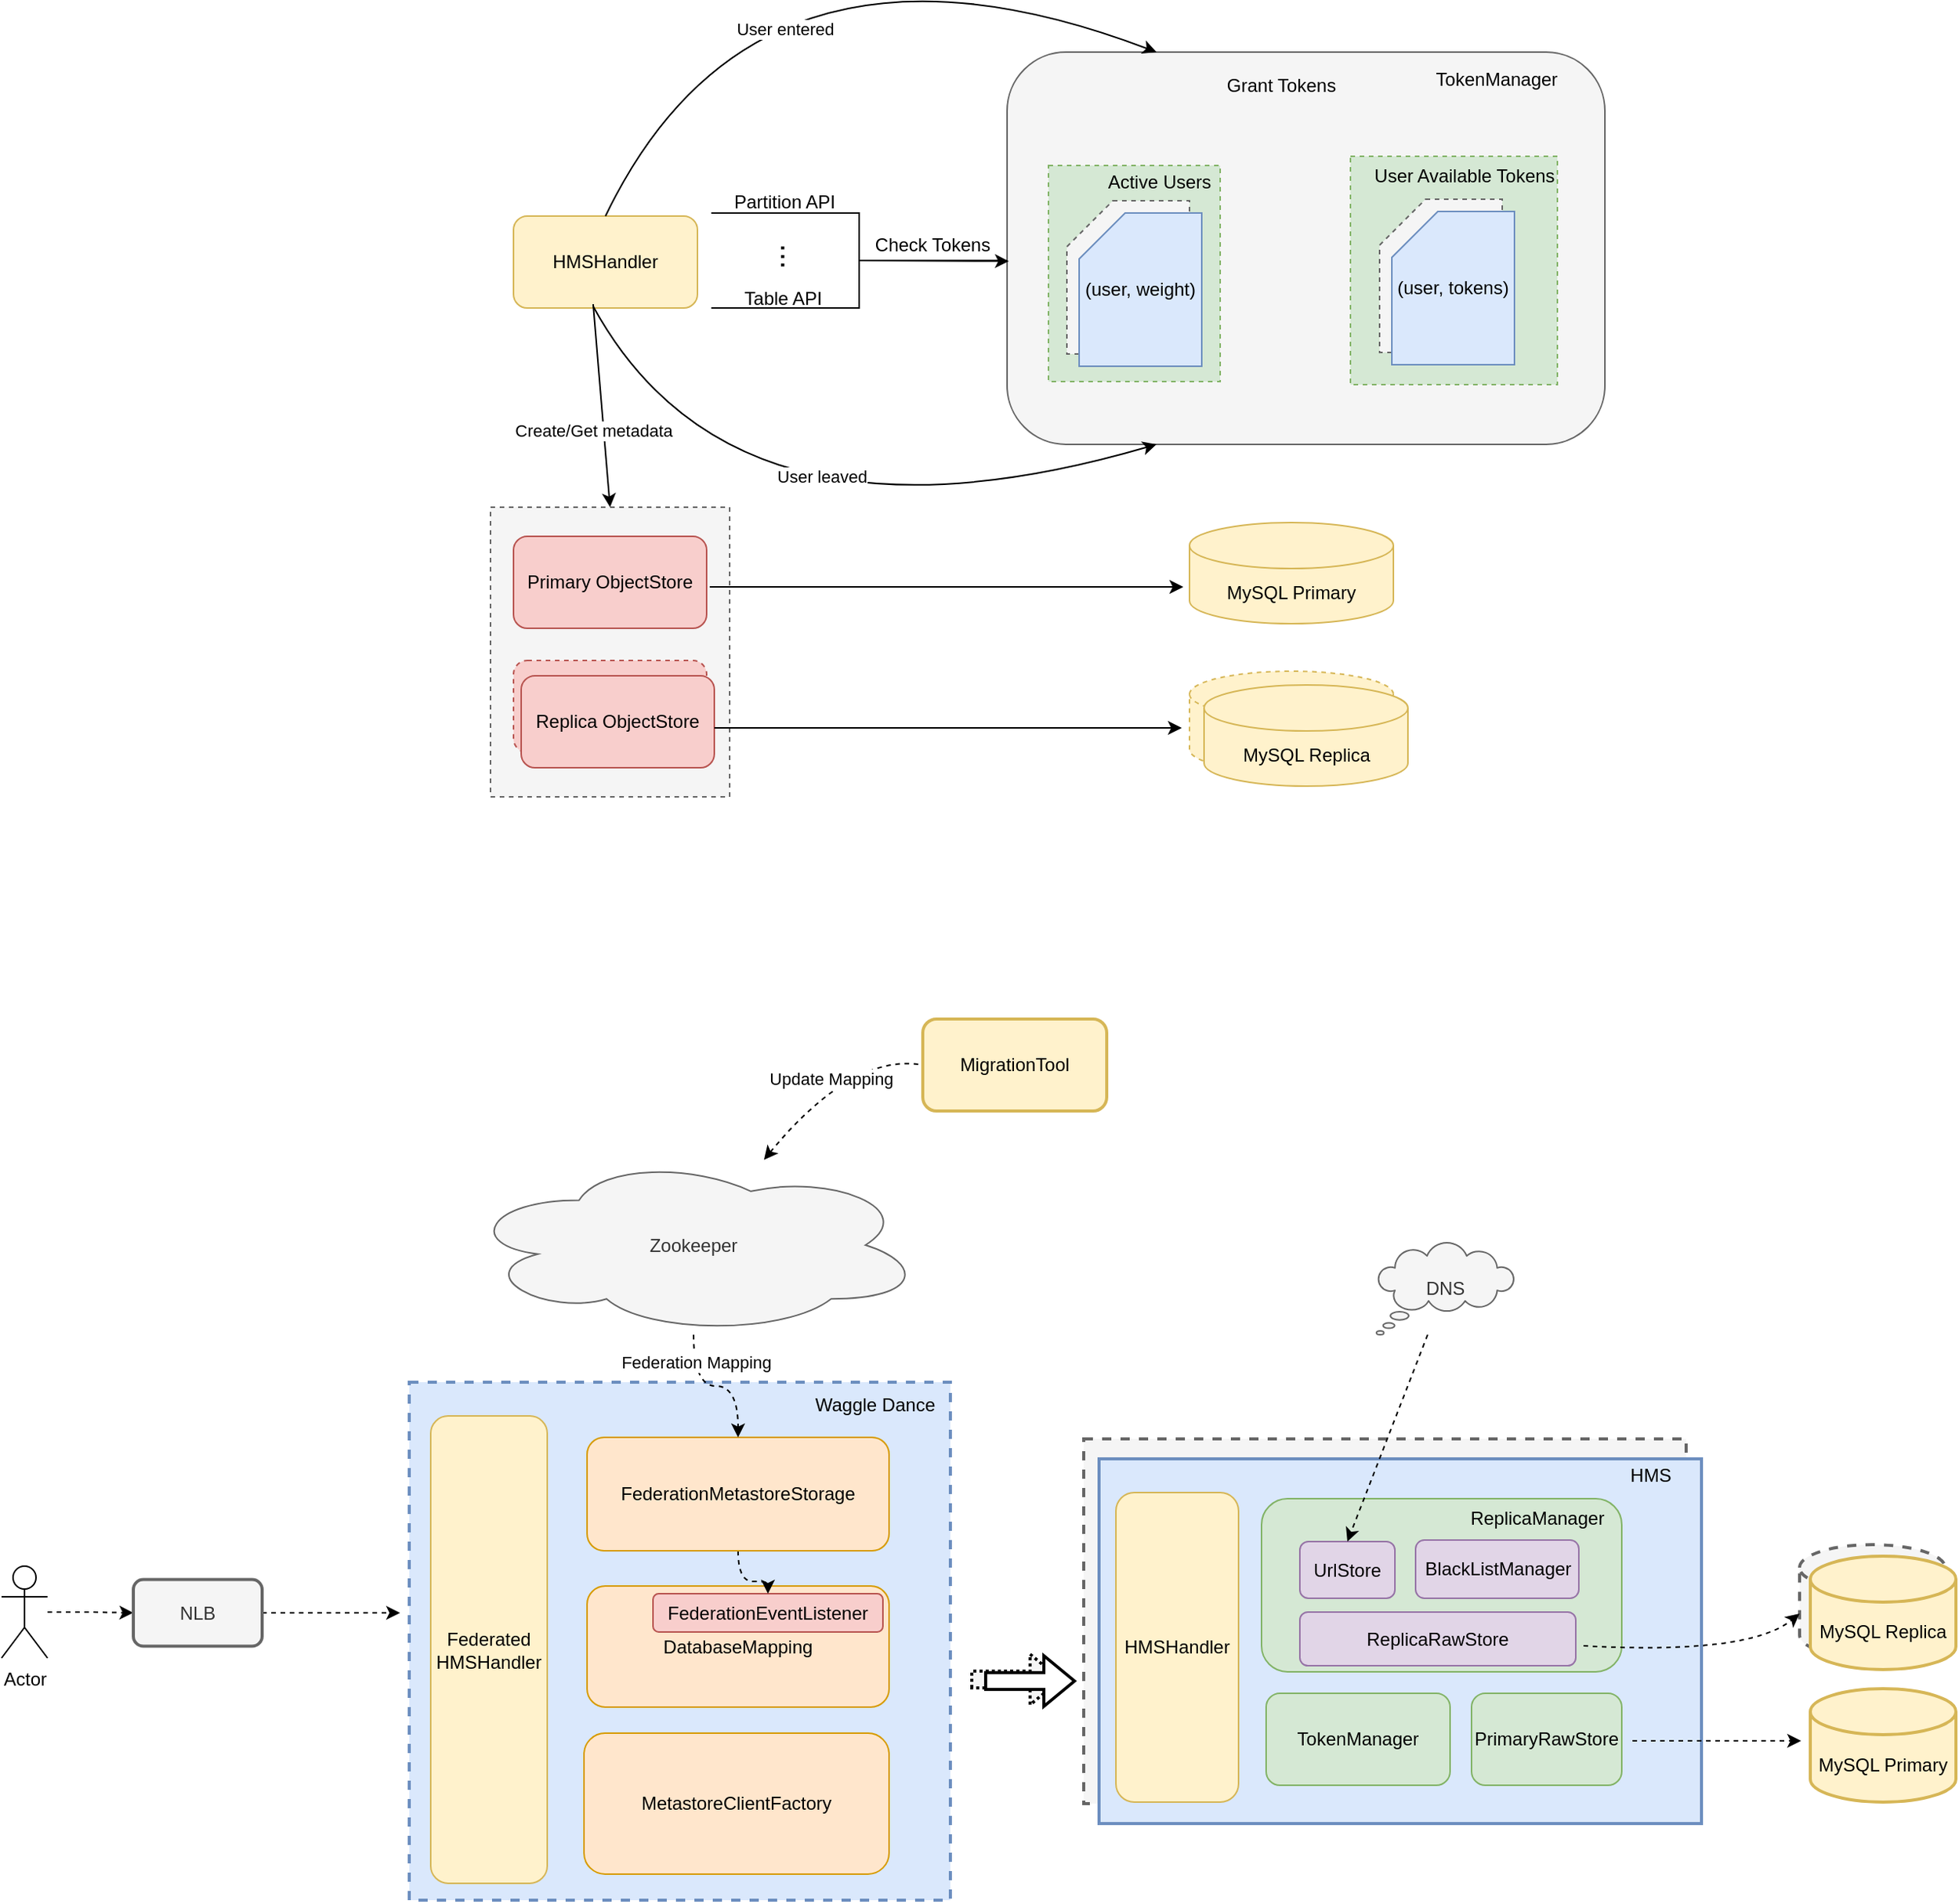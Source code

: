 <mxfile version="28.2.7">
  <diagram name="Page-1" id="NeYkcpGx7VcL7GzZeo1g">
    <mxGraphModel dx="1698" dy="862" grid="0" gridSize="10" guides="1" tooltips="1" connect="1" arrows="1" fold="1" page="0" pageScale="1" pageWidth="827" pageHeight="1169" math="0" shadow="0">
      <root>
        <mxCell id="0" />
        <mxCell id="1" parent="0" />
        <mxCell id="0LN5LLldxbINlntccNYV-80" value="" style="rounded=0;whiteSpace=wrap;html=1;dashed=1;fillColor=#f5f5f5;fontColor=#333333;strokeColor=#666666;strokeWidth=2;" vertex="1" parent="1">
          <mxGeometry x="343" y="1043" width="393" height="238" as="geometry" />
        </mxCell>
        <mxCell id="0LN5LLldxbINlntccNYV-42" value="" style="rounded=0;whiteSpace=wrap;html=1;dashed=1;fillColor=#f5f5f5;fontColor=#333333;strokeColor=#666666;" vertex="1" parent="1">
          <mxGeometry x="-44" y="435" width="156" height="189" as="geometry" />
        </mxCell>
        <mxCell id="0LN5LLldxbINlntccNYV-1" value="HMSHandler" style="rounded=1;whiteSpace=wrap;html=1;fillColor=#fff2cc;strokeColor=#d6b656;" vertex="1" parent="1">
          <mxGeometry x="-29" y="245" width="120" height="60" as="geometry" />
        </mxCell>
        <mxCell id="0LN5LLldxbINlntccNYV-2" value="" style="rounded=1;whiteSpace=wrap;html=1;fillColor=#f5f5f5;fontColor=#333333;strokeColor=#666666;" vertex="1" parent="1">
          <mxGeometry x="293" y="138" width="390" height="256" as="geometry" />
        </mxCell>
        <mxCell id="0LN5LLldxbINlntccNYV-12" value="" style="group;" vertex="1" connectable="0" parent="1">
          <mxGeometry x="320" y="208" width="114" height="145" as="geometry" />
        </mxCell>
        <mxCell id="0LN5LLldxbINlntccNYV-9" value="" style="rounded=0;whiteSpace=wrap;html=1;dashed=1;fillColor=#d5e8d4;strokeColor=#82b366;" vertex="1" parent="0LN5LLldxbINlntccNYV-12">
          <mxGeometry y="4" width="112" height="141" as="geometry" />
        </mxCell>
        <mxCell id="0LN5LLldxbINlntccNYV-8" value="" style="shape=card;whiteSpace=wrap;html=1;dashed=1;fillColor=#f5f5f5;fontColor=#333333;strokeColor=#666666;" vertex="1" parent="0LN5LLldxbINlntccNYV-12">
          <mxGeometry x="12" y="27" width="80" height="100" as="geometry" />
        </mxCell>
        <mxCell id="0LN5LLldxbINlntccNYV-7" value="(user, weight)" style="shape=card;whiteSpace=wrap;html=1;fillColor=#dae8fc;strokeColor=#6c8ebf;" vertex="1" parent="0LN5LLldxbINlntccNYV-12">
          <mxGeometry x="20" y="35" width="80" height="100" as="geometry" />
        </mxCell>
        <mxCell id="0LN5LLldxbINlntccNYV-10" value="Active Users" style="text;html=1;whiteSpace=wrap;strokeColor=none;fillColor=none;align=center;verticalAlign=middle;rounded=0;" vertex="1" parent="0LN5LLldxbINlntccNYV-12">
          <mxGeometry x="31" width="83" height="30" as="geometry" />
        </mxCell>
        <mxCell id="0LN5LLldxbINlntccNYV-13" value="" style="group" vertex="1" connectable="0" parent="1">
          <mxGeometry x="524" y="207" width="135" height="153" as="geometry" />
        </mxCell>
        <mxCell id="0LN5LLldxbINlntccNYV-14" value="" style="rounded=0;whiteSpace=wrap;html=1;dashed=1;fillColor=#d5e8d4;strokeColor=#82b366;" vertex="1" parent="0LN5LLldxbINlntccNYV-13">
          <mxGeometry x="-7" y="-1" width="135" height="149" as="geometry" />
        </mxCell>
        <mxCell id="0LN5LLldxbINlntccNYV-15" value="" style="shape=card;whiteSpace=wrap;html=1;dashed=1;fillColor=#f5f5f5;fontColor=#333333;strokeColor=#666666;" vertex="1" parent="0LN5LLldxbINlntccNYV-13">
          <mxGeometry x="12" y="27" width="80" height="100" as="geometry" />
        </mxCell>
        <mxCell id="0LN5LLldxbINlntccNYV-16" value="(user, tokens)" style="shape=card;whiteSpace=wrap;html=1;fillColor=#dae8fc;strokeColor=#6c8ebf;" vertex="1" parent="0LN5LLldxbINlntccNYV-13">
          <mxGeometry x="20" y="35" width="80" height="100" as="geometry" />
        </mxCell>
        <mxCell id="0LN5LLldxbINlntccNYV-17" value="User Available Tokens" style="text;html=1;whiteSpace=wrap;strokeColor=none;fillColor=none;align=center;verticalAlign=middle;rounded=0;" vertex="1" parent="0LN5LLldxbINlntccNYV-13">
          <mxGeometry x="1.5" y="-3" width="131" height="30" as="geometry" />
        </mxCell>
        <mxCell id="0LN5LLldxbINlntccNYV-18" value="" style="shape=image;html=1;verticalAlign=top;verticalLabelPosition=bottom;labelBackgroundColor=#ffffff;imageAspect=0;aspect=fixed;image=https://icons.diagrams.net/icon-cache1/Evil_Icons_User_Interface-2617/download-575.svg" vertex="1" parent="1">
          <mxGeometry x="432" y="157" width="82" height="82" as="geometry" />
        </mxCell>
        <mxCell id="0LN5LLldxbINlntccNYV-19" value="TokenManager" style="text;html=1;whiteSpace=wrap;strokeColor=none;fillColor=none;align=center;verticalAlign=middle;rounded=0;" vertex="1" parent="1">
          <mxGeometry x="569" y="141" width="87" height="30" as="geometry" />
        </mxCell>
        <mxCell id="0LN5LLldxbINlntccNYV-20" value="Grant Tokens" style="text;html=1;whiteSpace=wrap;strokeColor=none;fillColor=none;align=center;verticalAlign=middle;rounded=0;" vertex="1" parent="1">
          <mxGeometry x="426" y="145" width="92" height="30" as="geometry" />
        </mxCell>
        <mxCell id="0LN5LLldxbINlntccNYV-22" value="" style="endArrow=classic;html=1;rounded=0;entryX=0.25;entryY=0;entryDx=0;entryDy=0;exitX=0.5;exitY=0;exitDx=0;exitDy=0;endFill=1;curved=1;" edge="1" parent="1" source="0LN5LLldxbINlntccNYV-1" target="0LN5LLldxbINlntccNYV-2">
          <mxGeometry width="50" height="50" relative="1" as="geometry">
            <mxPoint x="45" y="246" as="sourcePoint" />
            <mxPoint x="95" y="196" as="targetPoint" />
            <Array as="points">
              <mxPoint x="130" y="39" />
            </Array>
          </mxGeometry>
        </mxCell>
        <mxCell id="0LN5LLldxbINlntccNYV-23" value="User entered" style="edgeLabel;html=1;align=center;verticalAlign=middle;resizable=0;points=[];" vertex="1" connectable="0" parent="0LN5LLldxbINlntccNYV-22">
          <mxGeometry x="-0.154" y="1" relative="1" as="geometry">
            <mxPoint x="25" y="72" as="offset" />
          </mxGeometry>
        </mxCell>
        <mxCell id="0LN5LLldxbINlntccNYV-24" value="" style="endArrow=classic;html=1;rounded=0;entryX=0.25;entryY=1;entryDx=0;entryDy=0;endFill=1;curved=1;" edge="1" parent="1" target="0LN5LLldxbINlntccNYV-2">
          <mxGeometry width="50" height="50" relative="1" as="geometry">
            <mxPoint x="23" y="304" as="sourcePoint" />
            <mxPoint x="85" y="261" as="targetPoint" />
            <Array as="points">
              <mxPoint x="116" y="474" />
            </Array>
          </mxGeometry>
        </mxCell>
        <mxCell id="0LN5LLldxbINlntccNYV-25" value="User leaved" style="edgeLabel;html=1;align=center;verticalAlign=middle;resizable=0;points=[];" vertex="1" connectable="0" parent="0LN5LLldxbINlntccNYV-24">
          <mxGeometry x="-0.168" y="-3" relative="1" as="geometry">
            <mxPoint x="49" y="-61" as="offset" />
          </mxGeometry>
        </mxCell>
        <mxCell id="0LN5LLldxbINlntccNYV-27" value="" style="ellipse;whiteSpace=wrap;html=1;align=center;aspect=fixed;fillColor=none;strokeColor=none;resizable=0;perimeter=centerPerimeter;rotatable=0;allowArrows=0;points=[];outlineConnect=1;" vertex="1" parent="1">
          <mxGeometry x="162" y="263" width="10" height="10" as="geometry" />
        </mxCell>
        <mxCell id="0LN5LLldxbINlntccNYV-28" value="" style="strokeWidth=1;html=1;shape=mxgraph.flowchart.annotation_2;align=left;labelPosition=right;pointerEvents=1;rotation=-180;" vertex="1" parent="1">
          <mxGeometry x="100" y="243" width="193" height="62" as="geometry" />
        </mxCell>
        <mxCell id="0LN5LLldxbINlntccNYV-29" value="Partition API" style="text;html=1;whiteSpace=wrap;strokeColor=none;fillColor=none;align=center;verticalAlign=middle;rounded=0;" vertex="1" parent="1">
          <mxGeometry x="108" y="221" width="80" height="30" as="geometry" />
        </mxCell>
        <mxCell id="0LN5LLldxbINlntccNYV-31" value="&lt;font style=&quot;font-size: 20px;&quot;&gt;.&lt;/font&gt;&lt;span style=&quot;font-size: 20px; background-color: transparent; color: light-dark(rgb(0, 0, 0), rgb(255, 255, 255));&quot;&gt;..&lt;/span&gt;" style="text;html=1;whiteSpace=wrap;strokeColor=none;fillColor=none;align=center;verticalAlign=middle;rounded=0;textDirection=vertical-lr;" vertex="1" parent="1">
          <mxGeometry x="122" y="256" width="60" height="30" as="geometry" />
        </mxCell>
        <mxCell id="0LN5LLldxbINlntccNYV-32" value="Table API" style="text;html=1;whiteSpace=wrap;strokeColor=none;fillColor=none;align=center;verticalAlign=middle;rounded=0;" vertex="1" parent="1">
          <mxGeometry x="117" y="284" width="60" height="30" as="geometry" />
        </mxCell>
        <mxCell id="0LN5LLldxbINlntccNYV-33" value="Check Tokens" style="text;html=1;whiteSpace=wrap;strokeColor=none;fillColor=none;align=center;verticalAlign=middle;rounded=0;" vertex="1" parent="1">
          <mxGeometry x="196" y="249" width="97" height="30" as="geometry" />
        </mxCell>
        <mxCell id="0LN5LLldxbINlntccNYV-34" value="" style="endArrow=classic;html=1;rounded=0;entryX=0.003;entryY=0.533;entryDx=0;entryDy=0;entryPerimeter=0;" edge="1" parent="1" target="0LN5LLldxbINlntccNYV-2">
          <mxGeometry width="50" height="50" relative="1" as="geometry">
            <mxPoint x="197" y="274" as="sourcePoint" />
            <mxPoint x="247" y="224" as="targetPoint" />
          </mxGeometry>
        </mxCell>
        <mxCell id="0LN5LLldxbINlntccNYV-36" value="Primary ObjectStore" style="rounded=1;whiteSpace=wrap;html=1;fillColor=#f8cecc;strokeColor=#b85450;" vertex="1" parent="1">
          <mxGeometry x="-29" y="454" width="126" height="60" as="geometry" />
        </mxCell>
        <mxCell id="0LN5LLldxbINlntccNYV-37" value="" style="endArrow=classic;html=1;rounded=0;exitX=0.433;exitY=0.958;exitDx=0;exitDy=0;exitPerimeter=0;entryX=0.5;entryY=0;entryDx=0;entryDy=0;" edge="1" parent="1" source="0LN5LLldxbINlntccNYV-1" target="0LN5LLldxbINlntccNYV-42">
          <mxGeometry width="50" height="50" relative="1" as="geometry">
            <mxPoint x="-13" y="365" as="sourcePoint" />
            <mxPoint x="31" y="439" as="targetPoint" />
          </mxGeometry>
        </mxCell>
        <mxCell id="0LN5LLldxbINlntccNYV-38" value="Create/Get metadata" style="edgeLabel;html=1;align=center;verticalAlign=middle;resizable=0;points=[];" vertex="1" connectable="0" parent="0LN5LLldxbINlntccNYV-37">
          <mxGeometry x="0.076" y="-1" relative="1" as="geometry">
            <mxPoint x="-5" y="11" as="offset" />
          </mxGeometry>
        </mxCell>
        <mxCell id="0LN5LLldxbINlntccNYV-39" value="MySQL Primary" style="shape=cylinder3;whiteSpace=wrap;html=1;boundedLbl=1;backgroundOutline=1;size=15;fillColor=#fff2cc;strokeColor=#d6b656;" vertex="1" parent="1">
          <mxGeometry x="412" y="445" width="133" height="66" as="geometry" />
        </mxCell>
        <mxCell id="0LN5LLldxbINlntccNYV-43" value="Replica ObjectStore" style="rounded=1;whiteSpace=wrap;html=1;fillColor=#f8cecc;strokeColor=#b85450;dashed=1;" vertex="1" parent="1">
          <mxGeometry x="-29" y="535" width="126" height="60" as="geometry" />
        </mxCell>
        <mxCell id="0LN5LLldxbINlntccNYV-44" value="Replica ObjectStore" style="rounded=1;whiteSpace=wrap;html=1;fillColor=#f8cecc;strokeColor=#b85450;" vertex="1" parent="1">
          <mxGeometry x="-24" y="545" width="126" height="60" as="geometry" />
        </mxCell>
        <mxCell id="0LN5LLldxbINlntccNYV-46" value="MySQL Replica" style="shape=cylinder3;whiteSpace=wrap;html=1;boundedLbl=1;backgroundOutline=1;size=15;fillColor=#fff2cc;strokeColor=#d6b656;dashed=1;" vertex="1" parent="1">
          <mxGeometry x="412" y="542" width="133" height="66" as="geometry" />
        </mxCell>
        <mxCell id="0LN5LLldxbINlntccNYV-47" value="" style="endArrow=classic;html=1;rounded=0;" edge="1" parent="1">
          <mxGeometry width="50" height="50" relative="1" as="geometry">
            <mxPoint x="102" y="579" as="sourcePoint" />
            <mxPoint x="407" y="579" as="targetPoint" />
          </mxGeometry>
        </mxCell>
        <mxCell id="0LN5LLldxbINlntccNYV-48" value="" style="endArrow=classic;html=1;rounded=0;" edge="1" parent="1">
          <mxGeometry width="50" height="50" relative="1" as="geometry">
            <mxPoint x="99" y="487" as="sourcePoint" />
            <mxPoint x="408" y="487" as="targetPoint" />
          </mxGeometry>
        </mxCell>
        <mxCell id="0LN5LLldxbINlntccNYV-49" value="MySQL Replica" style="shape=cylinder3;whiteSpace=wrap;html=1;boundedLbl=1;backgroundOutline=1;size=15;fillColor=#fff2cc;strokeColor=#d6b656;" vertex="1" parent="1">
          <mxGeometry x="421.5" y="551" width="133" height="66" as="geometry" />
        </mxCell>
        <mxCell id="0LN5LLldxbINlntccNYV-50" value="" style="rounded=0;whiteSpace=wrap;html=1;dashed=1;fillColor=#dae8fc;strokeColor=#6c8ebf;strokeWidth=2;" vertex="1" parent="1">
          <mxGeometry x="-97" y="1006" width="353" height="338" as="geometry" />
        </mxCell>
        <mxCell id="0LN5LLldxbINlntccNYV-51" value="Federated&lt;div&gt;HMSHandler&lt;/div&gt;" style="rounded=1;whiteSpace=wrap;html=1;fillColor=#fff2cc;strokeColor=#d6b656;" vertex="1" parent="1">
          <mxGeometry x="-83" y="1028" width="76" height="305" as="geometry" />
        </mxCell>
        <mxCell id="0LN5LLldxbINlntccNYV-52" value="DatabaseMapping" style="rounded=1;whiteSpace=wrap;html=1;fillColor=#ffe6cc;strokeColor=#d79b00;" vertex="1" parent="1">
          <mxGeometry x="19" y="1139" width="197" height="79" as="geometry" />
        </mxCell>
        <mxCell id="0LN5LLldxbINlntccNYV-53" value="FederationEventListener" style="rounded=1;whiteSpace=wrap;html=1;fillColor=#f8cecc;strokeColor=#b85450;" vertex="1" parent="1">
          <mxGeometry x="62" y="1144" width="150" height="25" as="geometry" />
        </mxCell>
        <mxCell id="0LN5LLldxbINlntccNYV-55" style="edgeStyle=orthogonalEdgeStyle;rounded=0;orthogonalLoop=1;jettySize=auto;html=1;entryX=0.5;entryY=0;entryDx=0;entryDy=0;curved=1;dashed=1;" edge="1" parent="1" source="0LN5LLldxbINlntccNYV-54" target="0LN5LLldxbINlntccNYV-53">
          <mxGeometry relative="1" as="geometry" />
        </mxCell>
        <mxCell id="0LN5LLldxbINlntccNYV-54" value="FederationMetastoreStorage" style="rounded=1;whiteSpace=wrap;html=1;fillColor=#ffe6cc;strokeColor=#d79b00;" vertex="1" parent="1">
          <mxGeometry x="19" y="1042" width="197" height="74" as="geometry" />
        </mxCell>
        <mxCell id="0LN5LLldxbINlntccNYV-58" style="edgeStyle=orthogonalEdgeStyle;rounded=0;orthogonalLoop=1;jettySize=auto;html=1;entryX=0.5;entryY=0;entryDx=0;entryDy=0;curved=1;dashed=1;" edge="1" parent="1" source="0LN5LLldxbINlntccNYV-56" target="0LN5LLldxbINlntccNYV-54">
          <mxGeometry relative="1" as="geometry" />
        </mxCell>
        <mxCell id="0LN5LLldxbINlntccNYV-59" value="Federation Mapping" style="edgeLabel;html=1;align=center;verticalAlign=middle;resizable=0;points=[];" vertex="1" connectable="0" parent="0LN5LLldxbINlntccNYV-58">
          <mxGeometry x="-0.634" y="1" relative="1" as="geometry">
            <mxPoint as="offset" />
          </mxGeometry>
        </mxCell>
        <mxCell id="0LN5LLldxbINlntccNYV-56" value="Zookeeper" style="ellipse;shape=cloud;whiteSpace=wrap;html=1;fillColor=#f5f5f5;fontColor=#333333;strokeColor=#666666;" vertex="1" parent="1">
          <mxGeometry x="-61" y="858" width="299" height="117" as="geometry" />
        </mxCell>
        <mxCell id="0LN5LLldxbINlntccNYV-61" value="MigrationTool" style="rounded=1;whiteSpace=wrap;html=1;fillColor=#fff2cc;strokeColor=#d6b656;strokeWidth=2;" vertex="1" parent="1">
          <mxGeometry x="238" y="769" width="120" height="60" as="geometry" />
        </mxCell>
        <mxCell id="0LN5LLldxbINlntccNYV-63" value="Update Mapping" style="endArrow=none;html=1;rounded=0;entryX=0;entryY=0.5;entryDx=0;entryDy=0;curved=1;endFill=0;startArrow=classic;startFill=1;dashed=1;" edge="1" parent="1" source="0LN5LLldxbINlntccNYV-56" target="0LN5LLldxbINlntccNYV-61">
          <mxGeometry width="50" height="50" relative="1" as="geometry">
            <mxPoint x="187" y="848" as="sourcePoint" />
            <mxPoint x="237" y="798" as="targetPoint" />
            <Array as="points">
              <mxPoint x="192" y="791" />
            </Array>
          </mxGeometry>
        </mxCell>
        <mxCell id="0LN5LLldxbINlntccNYV-65" value="MetastoreClientFactory" style="rounded=1;whiteSpace=wrap;html=1;fillColor=#ffe6cc;strokeColor=#d79b00;" vertex="1" parent="1">
          <mxGeometry x="17" y="1235" width="199" height="92" as="geometry" />
        </mxCell>
        <mxCell id="0LN5LLldxbINlntccNYV-66" value="Waggle Dance" style="text;html=1;whiteSpace=wrap;strokeColor=none;fillColor=none;align=center;verticalAlign=middle;rounded=0;" vertex="1" parent="1">
          <mxGeometry x="164" y="1006" width="86" height="30" as="geometry" />
        </mxCell>
        <mxCell id="0LN5LLldxbINlntccNYV-68" value="" style="rounded=0;whiteSpace=wrap;html=1;fillColor=#dae8fc;strokeColor=#6c8ebf;strokeWidth=2;" vertex="1" parent="1">
          <mxGeometry x="353" y="1056" width="393" height="238" as="geometry" />
        </mxCell>
        <mxCell id="0LN5LLldxbINlntccNYV-69" value="HMSHandler" style="rounded=1;whiteSpace=wrap;html=1;fillColor=#fff2cc;strokeColor=#d6b656;" vertex="1" parent="1">
          <mxGeometry x="364" y="1078" width="80" height="202" as="geometry" />
        </mxCell>
        <mxCell id="0LN5LLldxbINlntccNYV-70" value="TokenManager" style="rounded=1;whiteSpace=wrap;html=1;fillColor=#d5e8d4;strokeColor=#82b366;" vertex="1" parent="1">
          <mxGeometry x="462" y="1209" width="120" height="60" as="geometry" />
        </mxCell>
        <mxCell id="0LN5LLldxbINlntccNYV-71" value="" style="rounded=1;whiteSpace=wrap;html=1;fillColor=#d5e8d4;strokeColor=#82b366;" vertex="1" parent="1">
          <mxGeometry x="459" y="1082" width="235" height="113" as="geometry" />
        </mxCell>
        <mxCell id="0LN5LLldxbINlntccNYV-72" value="UrlStore" style="rounded=1;whiteSpace=wrap;html=1;fillColor=#e1d5e7;strokeColor=#9673a6;" vertex="1" parent="1">
          <mxGeometry x="484" y="1110" width="62" height="37" as="geometry" />
        </mxCell>
        <mxCell id="0LN5LLldxbINlntccNYV-73" value="BlackListManager" style="rounded=1;whiteSpace=wrap;html=1;fillColor=#e1d5e7;strokeColor=#9673a6;" vertex="1" parent="1">
          <mxGeometry x="559.5" y="1109" width="106.5" height="38" as="geometry" />
        </mxCell>
        <mxCell id="0LN5LLldxbINlntccNYV-75" value="ReplicaRawStore" style="rounded=1;whiteSpace=wrap;html=1;fillColor=#e1d5e7;strokeColor=#9673a6;" vertex="1" parent="1">
          <mxGeometry x="484" y="1156" width="180" height="35" as="geometry" />
        </mxCell>
        <mxCell id="0LN5LLldxbINlntccNYV-76" value="ReplicaManager" style="text;html=1;whiteSpace=wrap;strokeColor=none;fillColor=none;align=center;verticalAlign=middle;rounded=0;" vertex="1" parent="1">
          <mxGeometry x="609" y="1080" width="60" height="30" as="geometry" />
        </mxCell>
        <mxCell id="0LN5LLldxbINlntccNYV-77" value="DNS" style="whiteSpace=wrap;html=1;shape=mxgraph.basic.cloud_callout;fillColor=#f5f5f5;fontColor=#333333;strokeColor=#666666;" vertex="1" parent="1">
          <mxGeometry x="534" y="915" width="90" height="60" as="geometry" />
        </mxCell>
        <mxCell id="0LN5LLldxbINlntccNYV-78" value="" style="endArrow=classic;html=1;rounded=0;entryX=0.5;entryY=0;entryDx=0;entryDy=0;dashed=1;" edge="1" parent="1" source="0LN5LLldxbINlntccNYV-77" target="0LN5LLldxbINlntccNYV-72">
          <mxGeometry width="50" height="50" relative="1" as="geometry">
            <mxPoint x="566" y="1016" as="sourcePoint" />
            <mxPoint x="616" y="966" as="targetPoint" />
          </mxGeometry>
        </mxCell>
        <mxCell id="0LN5LLldxbINlntccNYV-81" value="HMS" style="text;html=1;whiteSpace=wrap;strokeColor=none;fillColor=none;align=center;verticalAlign=middle;rounded=0;" vertex="1" parent="1">
          <mxGeometry x="683" y="1052" width="60" height="30" as="geometry" />
        </mxCell>
        <mxCell id="0LN5LLldxbINlntccNYV-82" value="PrimaryRawStore" style="rounded=1;whiteSpace=wrap;html=1;fillColor=#d5e8d4;strokeColor=#82b366;" vertex="1" parent="1">
          <mxGeometry x="596" y="1209" width="98" height="60" as="geometry" />
        </mxCell>
        <mxCell id="0LN5LLldxbINlntccNYV-83" value="MySQL Primary" style="shape=cylinder3;whiteSpace=wrap;html=1;boundedLbl=1;backgroundOutline=1;size=15;fillColor=#fff2cc;strokeColor=#d6b656;strokeWidth=2;" vertex="1" parent="1">
          <mxGeometry x="817" y="1206" width="95" height="74" as="geometry" />
        </mxCell>
        <mxCell id="0LN5LLldxbINlntccNYV-84" value="" style="shape=cylinder3;whiteSpace=wrap;html=1;boundedLbl=1;backgroundOutline=1;size=15;dashed=1;fillColor=#f5f5f5;fontColor=#333333;strokeColor=#666666;strokeWidth=2;" vertex="1" parent="1">
          <mxGeometry x="810" y="1112" width="95" height="74" as="geometry" />
        </mxCell>
        <mxCell id="0LN5LLldxbINlntccNYV-85" value="MySQL Replica" style="shape=cylinder3;whiteSpace=wrap;html=1;boundedLbl=1;backgroundOutline=1;size=15;fillColor=#fff2cc;strokeColor=#d6b656;strokeWidth=2;" vertex="1" parent="1">
          <mxGeometry x="817" y="1119.5" width="95" height="74" as="geometry" />
        </mxCell>
        <mxCell id="0LN5LLldxbINlntccNYV-86" value="" style="endArrow=classic;html=1;rounded=0;dashed=1;" edge="1" parent="1">
          <mxGeometry width="50" height="50" relative="1" as="geometry">
            <mxPoint x="701" y="1240" as="sourcePoint" />
            <mxPoint x="811" y="1240" as="targetPoint" />
          </mxGeometry>
        </mxCell>
        <mxCell id="0LN5LLldxbINlntccNYV-87" value="" style="endArrow=classic;html=1;rounded=0;dashed=1;curved=1;" edge="1" parent="1">
          <mxGeometry width="50" height="50" relative="1" as="geometry">
            <mxPoint x="669" y="1178" as="sourcePoint" />
            <mxPoint x="810" y="1157" as="targetPoint" />
            <Array as="points">
              <mxPoint x="777" y="1184" />
            </Array>
          </mxGeometry>
        </mxCell>
        <mxCell id="0LN5LLldxbINlntccNYV-88" value="" style="shape=flexArrow;endArrow=classic;html=1;rounded=0;dashed=1;fillColor=light-dark(#f5f5f5, #ededed);strokeWidth=2;dashPattern=1 1;" edge="1" parent="1">
          <mxGeometry width="50" height="50" relative="1" as="geometry">
            <mxPoint x="269" y="1200" as="sourcePoint" />
            <mxPoint x="329" y="1200" as="targetPoint" />
          </mxGeometry>
        </mxCell>
        <mxCell id="0LN5LLldxbINlntccNYV-89" value="" style="shape=flexArrow;endArrow=classic;html=1;rounded=0;fillColor=default;strokeWidth=2;" edge="1" parent="1">
          <mxGeometry width="50" height="50" relative="1" as="geometry">
            <mxPoint x="278" y="1201" as="sourcePoint" />
            <mxPoint x="338" y="1201" as="targetPoint" />
          </mxGeometry>
        </mxCell>
        <mxCell id="0LN5LLldxbINlntccNYV-92" style="edgeStyle=orthogonalEdgeStyle;rounded=0;orthogonalLoop=1;jettySize=auto;html=1;entryX=0;entryY=0.5;entryDx=0;entryDy=0;dashed=1;" edge="1" parent="1" source="0LN5LLldxbINlntccNYV-90" target="0LN5LLldxbINlntccNYV-91">
          <mxGeometry relative="1" as="geometry" />
        </mxCell>
        <mxCell id="0LN5LLldxbINlntccNYV-90" value="Actor" style="shape=umlActor;verticalLabelPosition=bottom;verticalAlign=top;html=1;outlineConnect=0;" vertex="1" parent="1">
          <mxGeometry x="-363" y="1126" width="30" height="60" as="geometry" />
        </mxCell>
        <mxCell id="0LN5LLldxbINlntccNYV-93" style="edgeStyle=orthogonalEdgeStyle;rounded=0;orthogonalLoop=1;jettySize=auto;html=1;dashed=1;" edge="1" parent="1" source="0LN5LLldxbINlntccNYV-91">
          <mxGeometry relative="1" as="geometry">
            <mxPoint x="-103" y="1156.5" as="targetPoint" />
          </mxGeometry>
        </mxCell>
        <mxCell id="0LN5LLldxbINlntccNYV-91" value="NLB" style="rounded=1;whiteSpace=wrap;html=1;fillColor=#f5f5f5;fontColor=#333333;strokeColor=#666666;strokeWidth=2;" vertex="1" parent="1">
          <mxGeometry x="-277" y="1134.75" width="84" height="43.5" as="geometry" />
        </mxCell>
      </root>
    </mxGraphModel>
  </diagram>
</mxfile>
